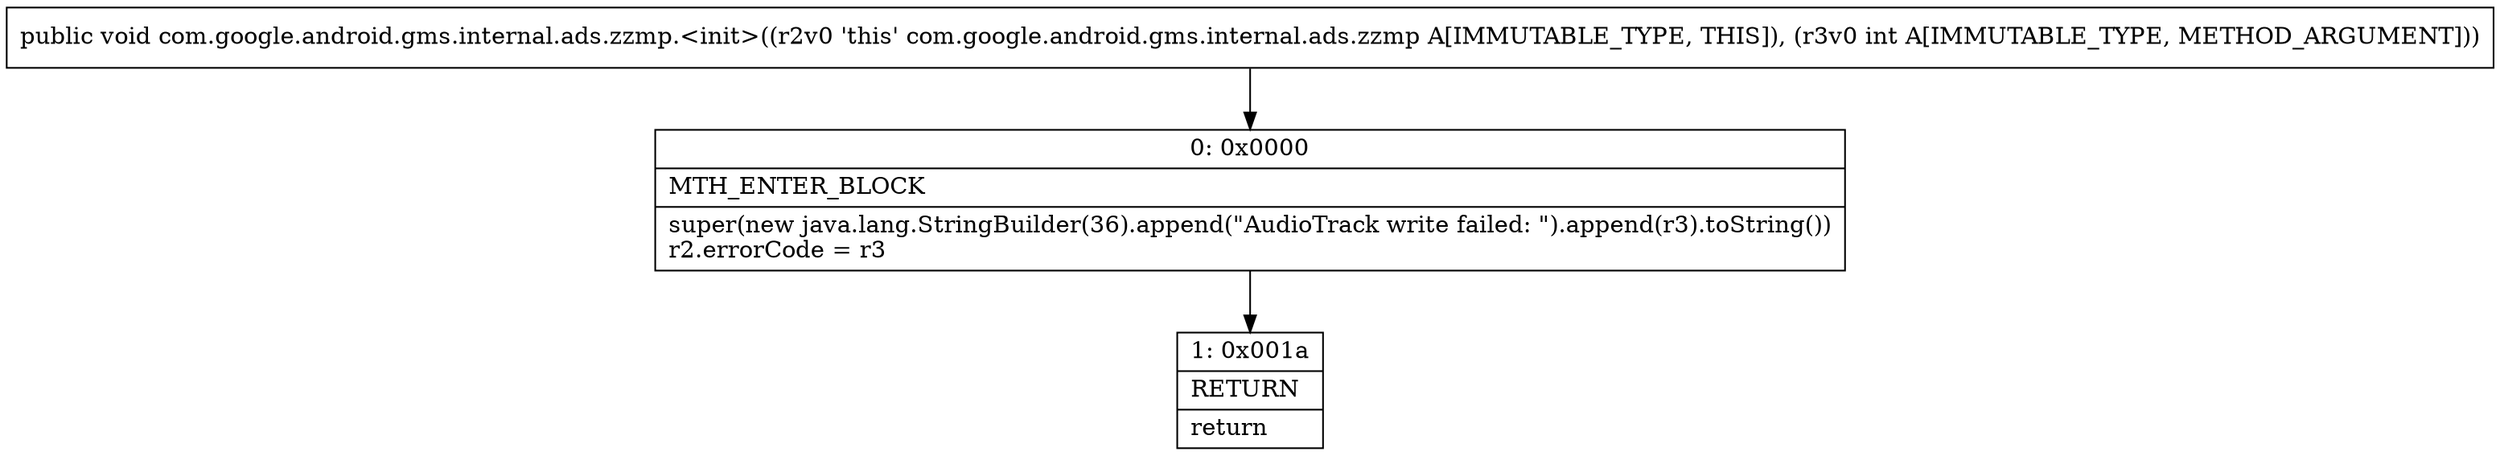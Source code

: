 digraph "CFG forcom.google.android.gms.internal.ads.zzmp.\<init\>(I)V" {
Node_0 [shape=record,label="{0\:\ 0x0000|MTH_ENTER_BLOCK\l|super(new java.lang.StringBuilder(36).append(\"AudioTrack write failed: \").append(r3).toString())\lr2.errorCode = r3\l}"];
Node_1 [shape=record,label="{1\:\ 0x001a|RETURN\l|return\l}"];
MethodNode[shape=record,label="{public void com.google.android.gms.internal.ads.zzmp.\<init\>((r2v0 'this' com.google.android.gms.internal.ads.zzmp A[IMMUTABLE_TYPE, THIS]), (r3v0 int A[IMMUTABLE_TYPE, METHOD_ARGUMENT])) }"];
MethodNode -> Node_0;
Node_0 -> Node_1;
}

